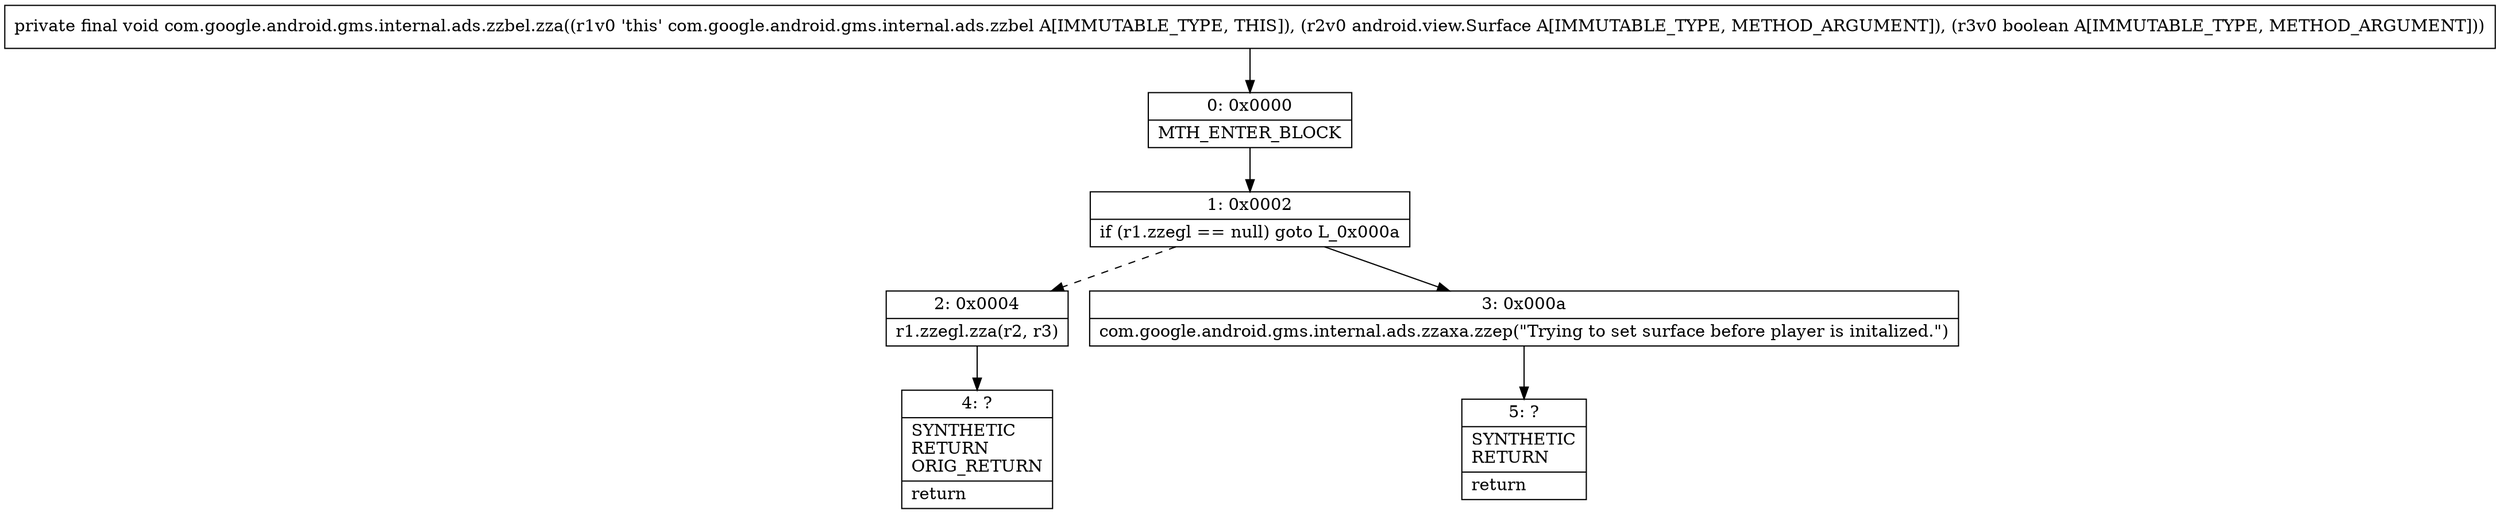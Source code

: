 digraph "CFG forcom.google.android.gms.internal.ads.zzbel.zza(Landroid\/view\/Surface;Z)V" {
Node_0 [shape=record,label="{0\:\ 0x0000|MTH_ENTER_BLOCK\l}"];
Node_1 [shape=record,label="{1\:\ 0x0002|if (r1.zzegl == null) goto L_0x000a\l}"];
Node_2 [shape=record,label="{2\:\ 0x0004|r1.zzegl.zza(r2, r3)\l}"];
Node_3 [shape=record,label="{3\:\ 0x000a|com.google.android.gms.internal.ads.zzaxa.zzep(\"Trying to set surface before player is initalized.\")\l}"];
Node_4 [shape=record,label="{4\:\ ?|SYNTHETIC\lRETURN\lORIG_RETURN\l|return\l}"];
Node_5 [shape=record,label="{5\:\ ?|SYNTHETIC\lRETURN\l|return\l}"];
MethodNode[shape=record,label="{private final void com.google.android.gms.internal.ads.zzbel.zza((r1v0 'this' com.google.android.gms.internal.ads.zzbel A[IMMUTABLE_TYPE, THIS]), (r2v0 android.view.Surface A[IMMUTABLE_TYPE, METHOD_ARGUMENT]), (r3v0 boolean A[IMMUTABLE_TYPE, METHOD_ARGUMENT])) }"];
MethodNode -> Node_0;
Node_0 -> Node_1;
Node_1 -> Node_2[style=dashed];
Node_1 -> Node_3;
Node_2 -> Node_4;
Node_3 -> Node_5;
}

